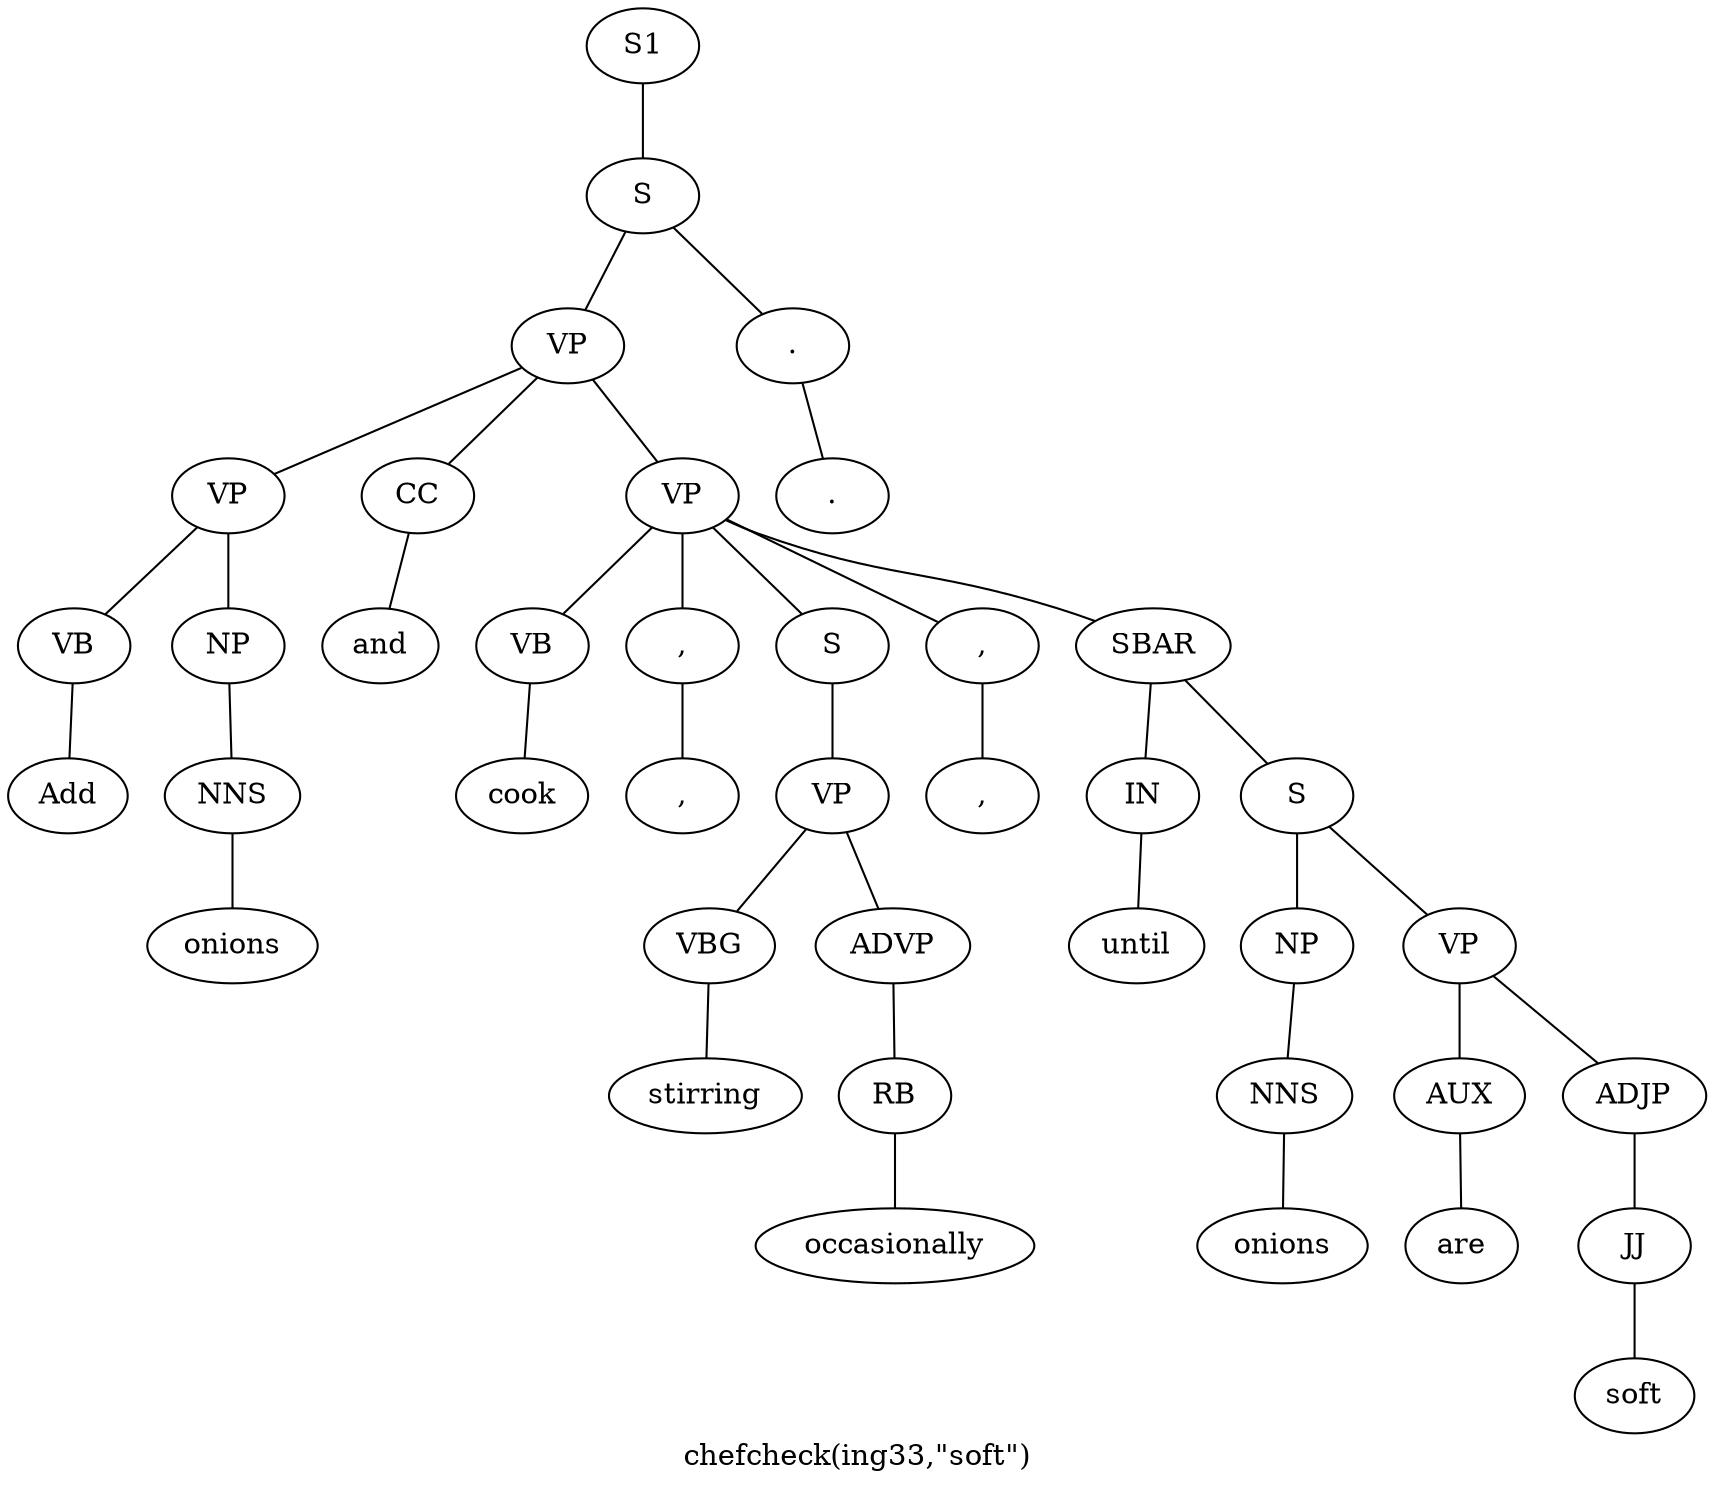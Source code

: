 graph SyntaxGraph {
	label = "chefcheck(ing33,\"soft\")";
	Node0 [label="S1"];
	Node1 [label="S"];
	Node2 [label="VP"];
	Node3 [label="VP"];
	Node4 [label="VB"];
	Node5 [label="Add"];
	Node6 [label="NP"];
	Node7 [label="NNS"];
	Node8 [label="onions"];
	Node9 [label="CC"];
	Node10 [label="and"];
	Node11 [label="VP"];
	Node12 [label="VB"];
	Node13 [label="cook"];
	Node14 [label=","];
	Node15 [label=","];
	Node16 [label="S"];
	Node17 [label="VP"];
	Node18 [label="VBG"];
	Node19 [label="stirring"];
	Node20 [label="ADVP"];
	Node21 [label="RB"];
	Node22 [label="occasionally"];
	Node23 [label=","];
	Node24 [label=","];
	Node25 [label="SBAR"];
	Node26 [label="IN"];
	Node27 [label="until"];
	Node28 [label="S"];
	Node29 [label="NP"];
	Node30 [label="NNS"];
	Node31 [label="onions"];
	Node32 [label="VP"];
	Node33 [label="AUX"];
	Node34 [label="are"];
	Node35 [label="ADJP"];
	Node36 [label="JJ"];
	Node37 [label="soft"];
	Node38 [label="."];
	Node39 [label="."];

	Node0 -- Node1;
	Node1 -- Node2;
	Node1 -- Node38;
	Node2 -- Node3;
	Node2 -- Node9;
	Node2 -- Node11;
	Node3 -- Node4;
	Node3 -- Node6;
	Node4 -- Node5;
	Node6 -- Node7;
	Node7 -- Node8;
	Node9 -- Node10;
	Node11 -- Node12;
	Node11 -- Node14;
	Node11 -- Node16;
	Node11 -- Node23;
	Node11 -- Node25;
	Node12 -- Node13;
	Node14 -- Node15;
	Node16 -- Node17;
	Node17 -- Node18;
	Node17 -- Node20;
	Node18 -- Node19;
	Node20 -- Node21;
	Node21 -- Node22;
	Node23 -- Node24;
	Node25 -- Node26;
	Node25 -- Node28;
	Node26 -- Node27;
	Node28 -- Node29;
	Node28 -- Node32;
	Node29 -- Node30;
	Node30 -- Node31;
	Node32 -- Node33;
	Node32 -- Node35;
	Node33 -- Node34;
	Node35 -- Node36;
	Node36 -- Node37;
	Node38 -- Node39;
}